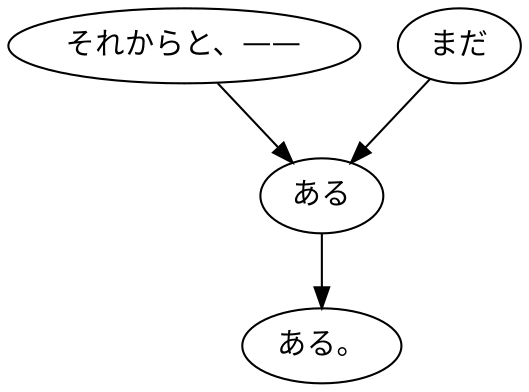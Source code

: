 digraph graph6362 {
	node0 [label="それからと、——"];
	node1 [label="まだ"];
	node2 [label="ある"];
	node3 [label="ある。"];
	node0 -> node2;
	node1 -> node2;
	node2 -> node3;
}
